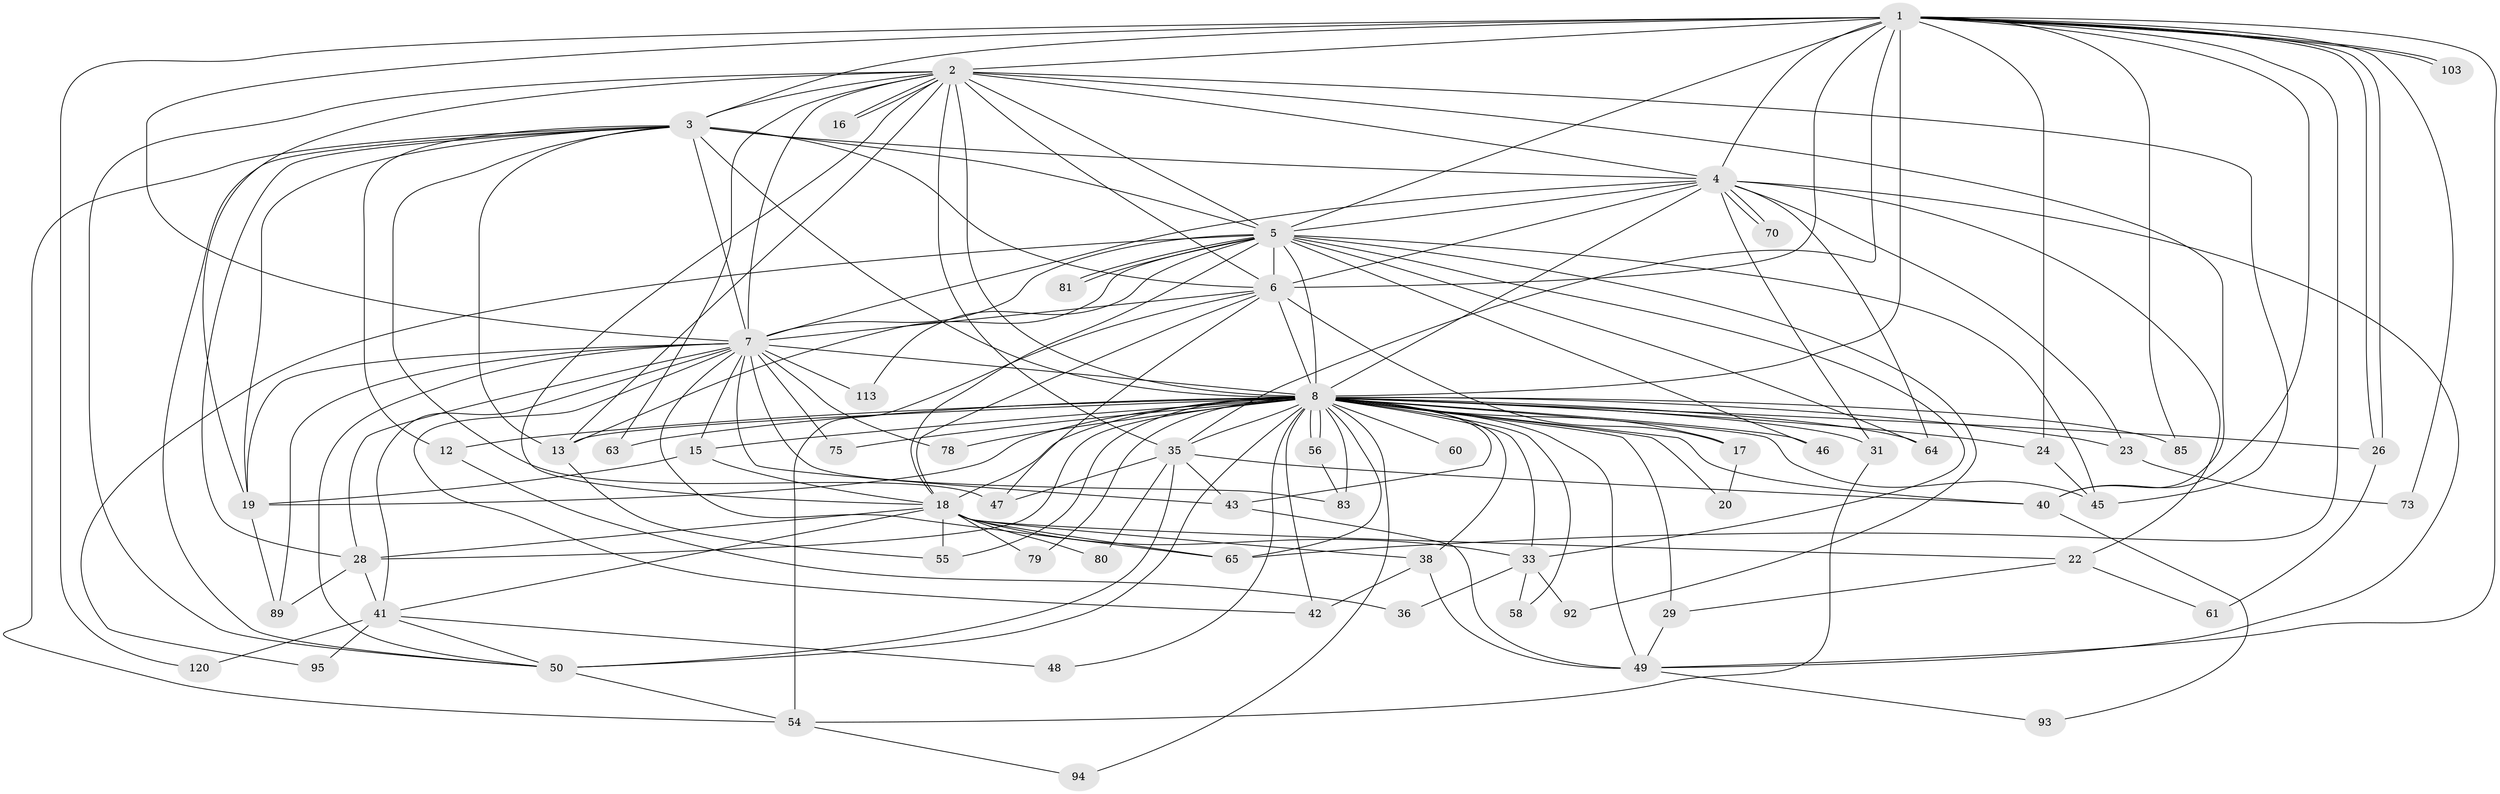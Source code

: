// original degree distribution, {24: 0.007874015748031496, 20: 0.007874015748031496, 17: 0.007874015748031496, 16: 0.007874015748031496, 21: 0.015748031496062992, 15: 0.007874015748031496, 26: 0.015748031496062992, 31: 0.007874015748031496, 2: 0.5354330708661418, 4: 0.12598425196850394, 3: 0.14960629921259844, 7: 0.015748031496062992, 9: 0.007874015748031496, 5: 0.05511811023622047, 6: 0.023622047244094488, 8: 0.007874015748031496}
// Generated by graph-tools (version 1.1) at 2025/14/03/09/25 04:14:14]
// undirected, 63 vertices, 174 edges
graph export_dot {
graph [start="1"]
  node [color=gray90,style=filled];
  1;
  2;
  3;
  4;
  5 [super="+32"];
  6 [super="+14"];
  7;
  8 [super="+11+9"];
  12;
  13 [super="+25+99"];
  15;
  16;
  17;
  18 [super="+21"];
  19 [super="+30+122+74+34"];
  20;
  22;
  23;
  24 [super="+52+27"];
  26;
  28 [super="+51+37"];
  29;
  31 [super="+108"];
  33 [super="+119"];
  35 [super="+62"];
  36;
  38;
  40 [super="+100+121"];
  41 [super="+44+87"];
  42 [super="+68"];
  43 [super="+77"];
  45 [super="+110+88"];
  46;
  47;
  48;
  49 [super="+90+107+86"];
  50 [super="+105+91+53"];
  54 [super="+69"];
  55;
  56;
  58;
  60;
  61;
  63;
  64 [super="+114"];
  65 [super="+84+76"];
  70;
  73;
  75;
  78;
  79;
  80;
  81;
  83;
  85;
  89;
  92;
  93;
  94;
  95;
  103;
  113;
  120;
  1 -- 2;
  1 -- 3;
  1 -- 4;
  1 -- 5;
  1 -- 6;
  1 -- 7;
  1 -- 8 [weight=6];
  1 -- 24;
  1 -- 26;
  1 -- 26;
  1 -- 49;
  1 -- 73;
  1 -- 85;
  1 -- 103;
  1 -- 103;
  1 -- 120;
  1 -- 35;
  1 -- 65;
  1 -- 40;
  2 -- 3;
  2 -- 4;
  2 -- 5;
  2 -- 6;
  2 -- 7;
  2 -- 8 [weight=3];
  2 -- 13;
  2 -- 16;
  2 -- 16;
  2 -- 19;
  2 -- 35;
  2 -- 50;
  2 -- 63;
  2 -- 45 [weight=2];
  2 -- 40;
  2 -- 18;
  3 -- 4;
  3 -- 5;
  3 -- 6;
  3 -- 7;
  3 -- 8 [weight=4];
  3 -- 12;
  3 -- 13;
  3 -- 28;
  3 -- 47;
  3 -- 50;
  3 -- 19;
  3 -- 54;
  4 -- 5;
  4 -- 6;
  4 -- 7;
  4 -- 8 [weight=3];
  4 -- 22;
  4 -- 23;
  4 -- 31;
  4 -- 64;
  4 -- 70;
  4 -- 70;
  4 -- 49;
  5 -- 6 [weight=2];
  5 -- 7;
  5 -- 8 [weight=3];
  5 -- 18;
  5 -- 45;
  5 -- 46;
  5 -- 64;
  5 -- 81;
  5 -- 81;
  5 -- 92;
  5 -- 95;
  5 -- 113;
  5 -- 13;
  5 -- 33;
  6 -- 7;
  6 -- 8 [weight=4];
  6 -- 17;
  6 -- 47;
  6 -- 54;
  6 -- 18;
  7 -- 8 [weight=5];
  7 -- 15;
  7 -- 41;
  7 -- 42;
  7 -- 43;
  7 -- 65;
  7 -- 75;
  7 -- 78;
  7 -- 83;
  7 -- 89;
  7 -- 113;
  7 -- 50;
  7 -- 19 [weight=2];
  7 -- 28 [weight=2];
  8 -- 24 [weight=2];
  8 -- 28 [weight=2];
  8 -- 35 [weight=2];
  8 -- 38;
  8 -- 43;
  8 -- 46;
  8 -- 48;
  8 -- 56 [weight=2];
  8 -- 56;
  8 -- 60 [weight=2];
  8 -- 65;
  8 -- 78;
  8 -- 79;
  8 -- 64;
  8 -- 49 [weight=2];
  8 -- 12 [weight=2];
  8 -- 13 [weight=2];
  8 -- 15;
  8 -- 17;
  8 -- 18;
  8 -- 19 [weight=2];
  8 -- 20;
  8 -- 23;
  8 -- 26;
  8 -- 29;
  8 -- 31;
  8 -- 33;
  8 -- 40 [weight=2];
  8 -- 42;
  8 -- 45;
  8 -- 50 [weight=2];
  8 -- 55;
  8 -- 58;
  8 -- 63;
  8 -- 75;
  8 -- 83;
  8 -- 85;
  8 -- 94;
  12 -- 36;
  13 -- 55;
  15 -- 18;
  15 -- 19;
  17 -- 20;
  18 -- 38;
  18 -- 80;
  18 -- 33;
  18 -- 41;
  18 -- 79;
  18 -- 22;
  18 -- 55;
  18 -- 28;
  18 -- 65;
  19 -- 89;
  22 -- 29;
  22 -- 61;
  23 -- 73;
  24 -- 45;
  26 -- 61;
  28 -- 41 [weight=2];
  28 -- 89;
  29 -- 49;
  31 -- 54;
  33 -- 36;
  33 -- 58;
  33 -- 92;
  35 -- 47;
  35 -- 80;
  35 -- 50;
  35 -- 43;
  35 -- 40;
  38 -- 42;
  38 -- 49;
  40 -- 93;
  41 -- 48;
  41 -- 50;
  41 -- 120;
  41 -- 95;
  43 -- 49;
  49 -- 93;
  50 -- 54;
  54 -- 94;
  56 -- 83;
}
